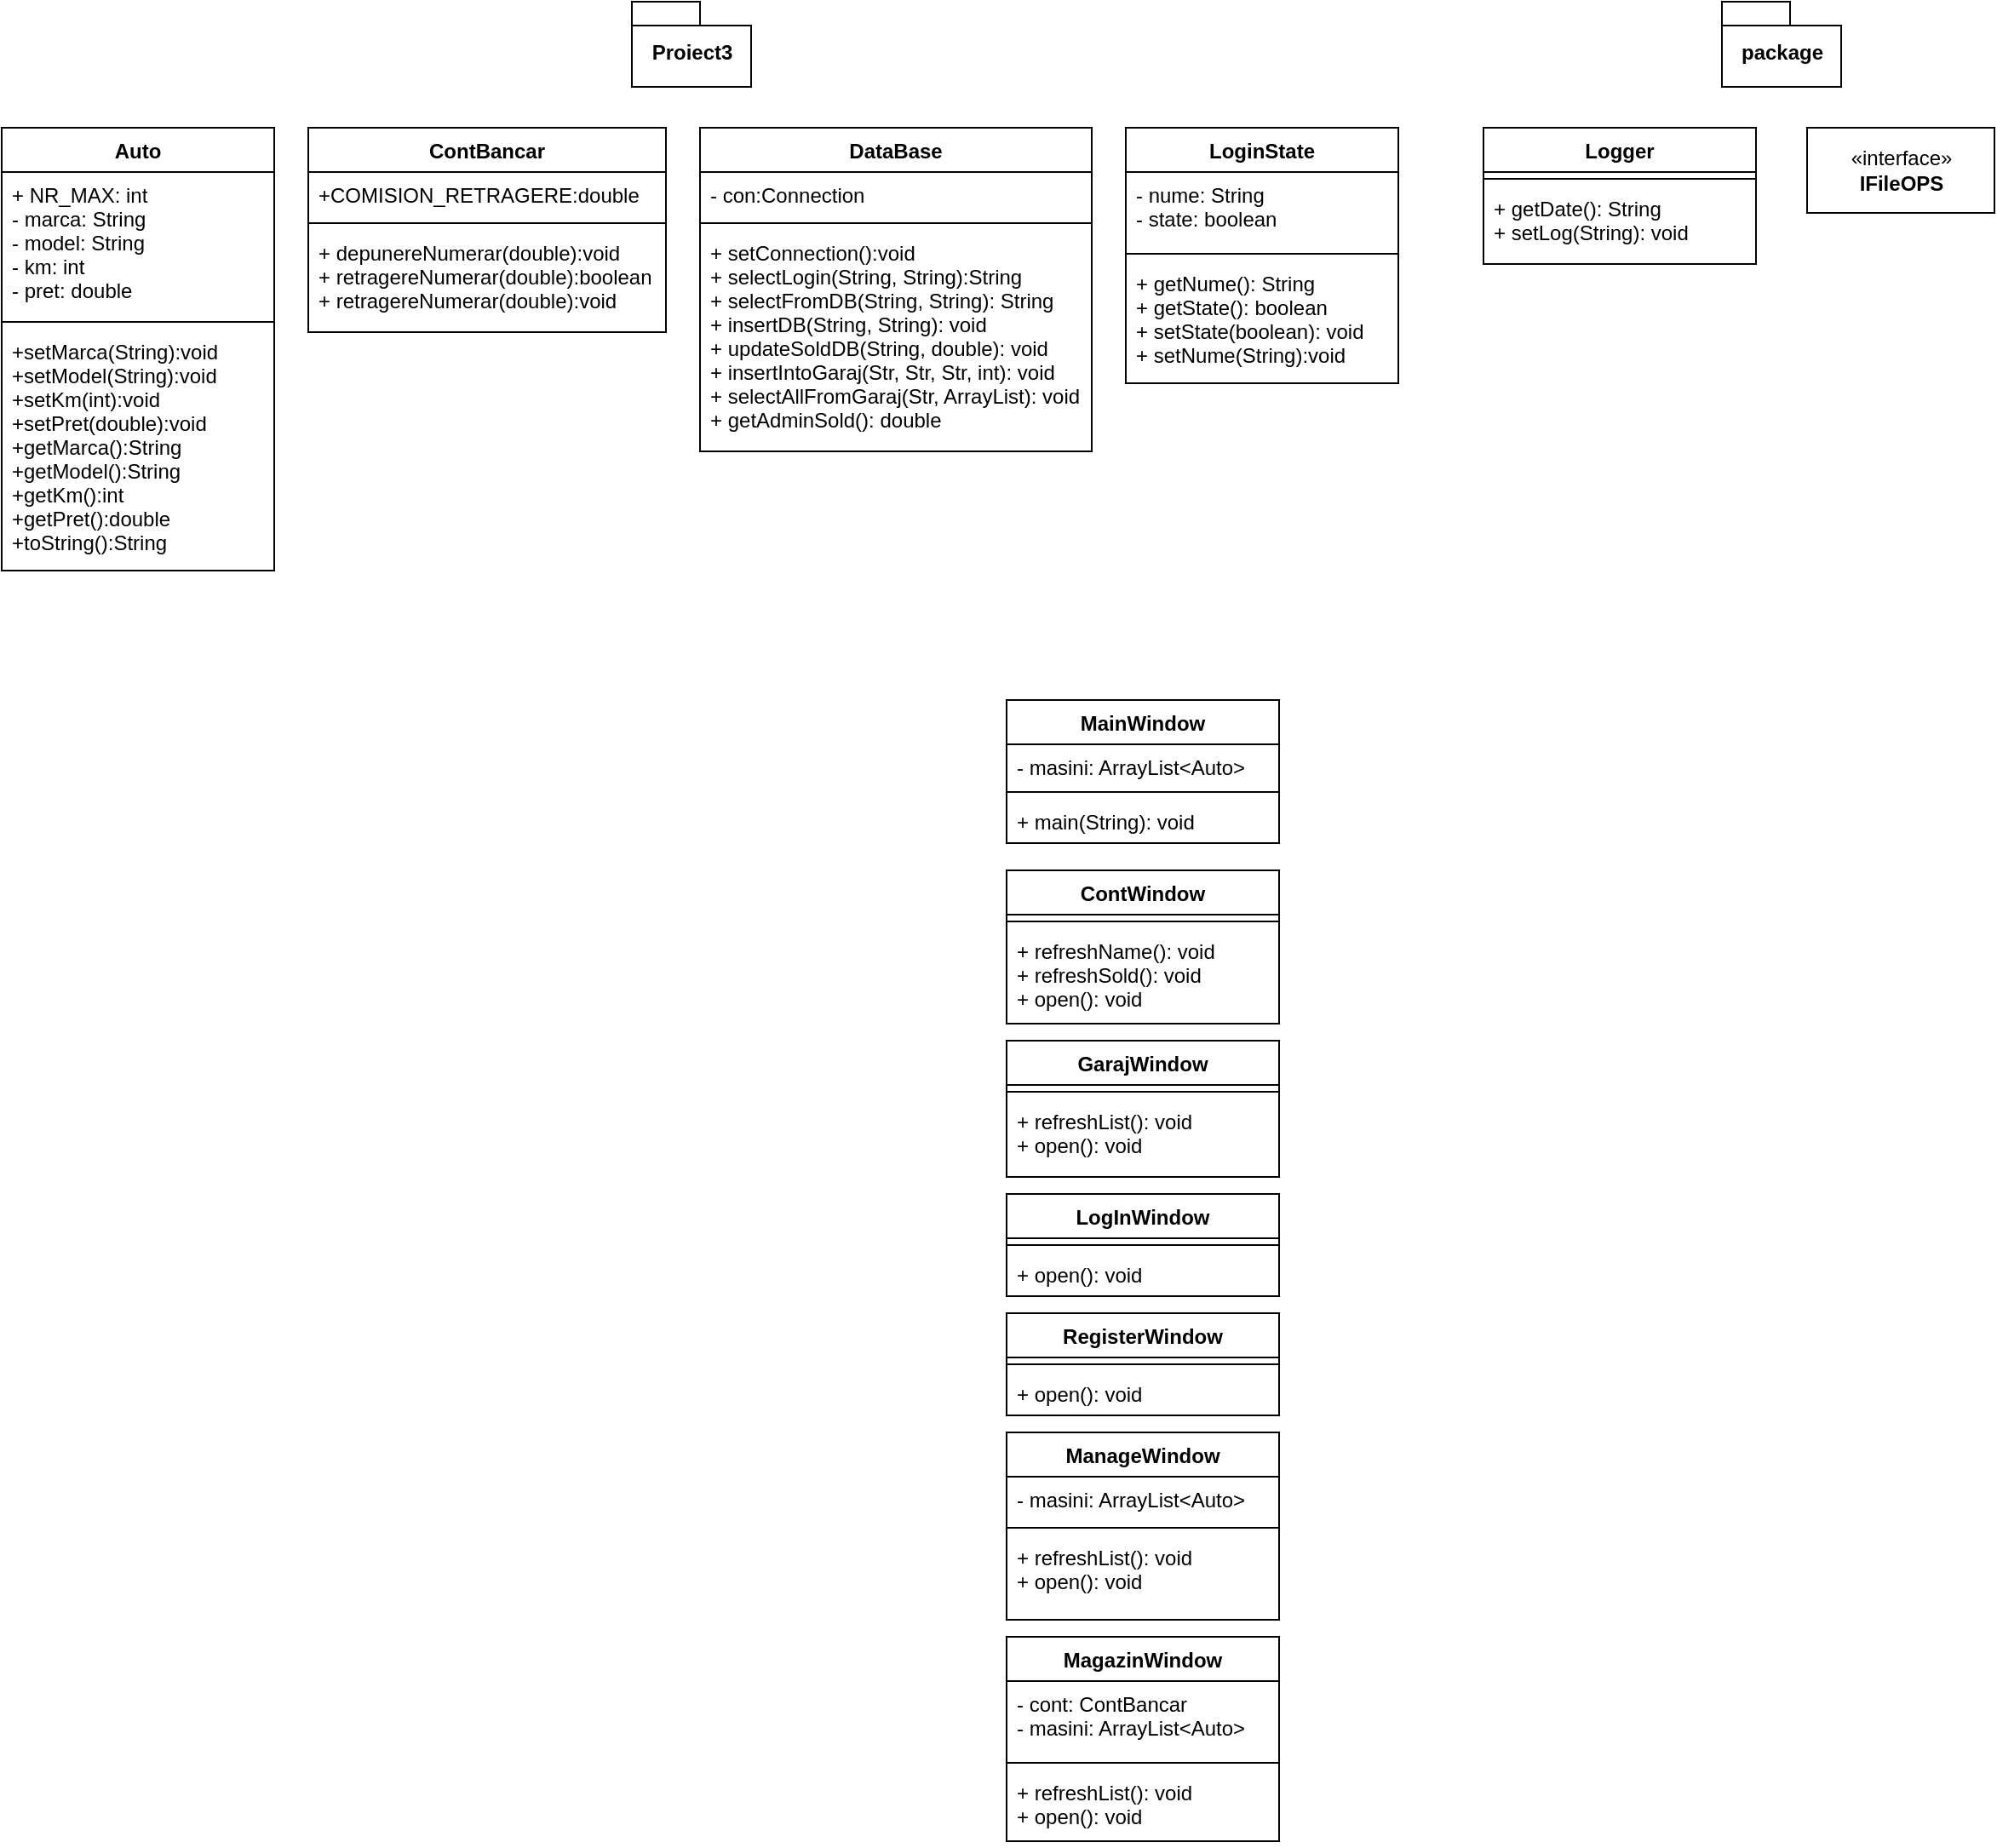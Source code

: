 <mxfile version="20.5.1" type="device"><diagram id="C5RBs43oDa-KdzZeNtuy" name="Page-1"><mxGraphModel dx="2946" dy="1580" grid="1" gridSize="10" guides="1" tooltips="1" connect="1" arrows="1" fold="1" page="1" pageScale="1" pageWidth="1654" pageHeight="2336" math="0" shadow="0"><root><mxCell id="WIyWlLk6GJQsqaUBKTNV-0"/><mxCell id="WIyWlLk6GJQsqaUBKTNV-1" parent="WIyWlLk6GJQsqaUBKTNV-0"/><mxCell id="nyUsXN8uP837efSkf5TV-4" value="Proiect3" style="shape=folder;fontStyle=1;spacingTop=10;tabWidth=40;tabHeight=14;tabPosition=left;html=1;" vertex="1" parent="WIyWlLk6GJQsqaUBKTNV-1"><mxGeometry x="420" y="30" width="70" height="50" as="geometry"/></mxCell><mxCell id="nyUsXN8uP837efSkf5TV-5" value="Auto" style="swimlane;fontStyle=1;align=center;verticalAlign=top;childLayout=stackLayout;horizontal=1;startSize=26;horizontalStack=0;resizeParent=1;resizeParentMax=0;resizeLast=0;collapsible=1;marginBottom=0;" vertex="1" parent="WIyWlLk6GJQsqaUBKTNV-1"><mxGeometry x="50" y="104" width="160" height="260" as="geometry"/></mxCell><mxCell id="nyUsXN8uP837efSkf5TV-6" value="+ NR_MAX: int&#10;- marca: String&#10;- model: String&#10;- km: int&#10;- pret: double" style="text;strokeColor=none;fillColor=none;align=left;verticalAlign=top;spacingLeft=4;spacingRight=4;overflow=hidden;rotatable=0;points=[[0,0.5],[1,0.5]];portConstraint=eastwest;" vertex="1" parent="nyUsXN8uP837efSkf5TV-5"><mxGeometry y="26" width="160" height="84" as="geometry"/></mxCell><mxCell id="nyUsXN8uP837efSkf5TV-7" value="" style="line;strokeWidth=1;fillColor=none;align=left;verticalAlign=middle;spacingTop=-1;spacingLeft=3;spacingRight=3;rotatable=0;labelPosition=right;points=[];portConstraint=eastwest;strokeColor=inherit;" vertex="1" parent="nyUsXN8uP837efSkf5TV-5"><mxGeometry y="110" width="160" height="8" as="geometry"/></mxCell><mxCell id="nyUsXN8uP837efSkf5TV-8" value="+setMarca(String):void&#10;+setModel(String):void&#10;+setKm(int):void&#10;+setPret(double):void&#10;+getMarca():String&#10;+getModel():String&#10;+getKm():int&#10;+getPret():double&#10;+toString():String" style="text;strokeColor=none;fillColor=none;align=left;verticalAlign=top;spacingLeft=4;spacingRight=4;overflow=hidden;rotatable=0;points=[[0,0.5],[1,0.5]];portConstraint=eastwest;" vertex="1" parent="nyUsXN8uP837efSkf5TV-5"><mxGeometry y="118" width="160" height="142" as="geometry"/></mxCell><mxCell id="nyUsXN8uP837efSkf5TV-9" value="ContBancar" style="swimlane;fontStyle=1;align=center;verticalAlign=top;childLayout=stackLayout;horizontal=1;startSize=26;horizontalStack=0;resizeParent=1;resizeParentMax=0;resizeLast=0;collapsible=1;marginBottom=0;" vertex="1" parent="WIyWlLk6GJQsqaUBKTNV-1"><mxGeometry x="230" y="104" width="210" height="120" as="geometry"/></mxCell><mxCell id="nyUsXN8uP837efSkf5TV-10" value="+COMISION_RETRAGERE:double" style="text;strokeColor=none;fillColor=none;align=left;verticalAlign=top;spacingLeft=4;spacingRight=4;overflow=hidden;rotatable=0;points=[[0,0.5],[1,0.5]];portConstraint=eastwest;" vertex="1" parent="nyUsXN8uP837efSkf5TV-9"><mxGeometry y="26" width="210" height="26" as="geometry"/></mxCell><mxCell id="nyUsXN8uP837efSkf5TV-11" value="" style="line;strokeWidth=1;fillColor=none;align=left;verticalAlign=middle;spacingTop=-1;spacingLeft=3;spacingRight=3;rotatable=0;labelPosition=right;points=[];portConstraint=eastwest;strokeColor=inherit;" vertex="1" parent="nyUsXN8uP837efSkf5TV-9"><mxGeometry y="52" width="210" height="8" as="geometry"/></mxCell><mxCell id="nyUsXN8uP837efSkf5TV-12" value="+ depunereNumerar(double):void&#10;+ retragereNumerar(double):boolean&#10;+ retragereNumerar(double):void" style="text;strokeColor=none;fillColor=none;align=left;verticalAlign=top;spacingLeft=4;spacingRight=4;overflow=hidden;rotatable=0;points=[[0,0.5],[1,0.5]];portConstraint=eastwest;" vertex="1" parent="nyUsXN8uP837efSkf5TV-9"><mxGeometry y="60" width="210" height="60" as="geometry"/></mxCell><mxCell id="nyUsXN8uP837efSkf5TV-13" value="DataBase" style="swimlane;fontStyle=1;align=center;verticalAlign=top;childLayout=stackLayout;horizontal=1;startSize=26;horizontalStack=0;resizeParent=1;resizeParentMax=0;resizeLast=0;collapsible=1;marginBottom=0;" vertex="1" parent="WIyWlLk6GJQsqaUBKTNV-1"><mxGeometry x="460" y="104" width="230" height="190" as="geometry"/></mxCell><mxCell id="nyUsXN8uP837efSkf5TV-14" value="- con:Connection" style="text;strokeColor=none;fillColor=none;align=left;verticalAlign=top;spacingLeft=4;spacingRight=4;overflow=hidden;rotatable=0;points=[[0,0.5],[1,0.5]];portConstraint=eastwest;" vertex="1" parent="nyUsXN8uP837efSkf5TV-13"><mxGeometry y="26" width="230" height="26" as="geometry"/></mxCell><mxCell id="nyUsXN8uP837efSkf5TV-15" value="" style="line;strokeWidth=1;fillColor=none;align=left;verticalAlign=middle;spacingTop=-1;spacingLeft=3;spacingRight=3;rotatable=0;labelPosition=right;points=[];portConstraint=eastwest;strokeColor=inherit;" vertex="1" parent="nyUsXN8uP837efSkf5TV-13"><mxGeometry y="52" width="230" height="8" as="geometry"/></mxCell><mxCell id="nyUsXN8uP837efSkf5TV-16" value="+ setConnection():void&#10;+ selectLogin(String, String):String&#10;+ selectFromDB(String, String): String&#10;+ insertDB(String, String): void&#10;+ updateSoldDB(String, double): void&#10;+ insertIntoGaraj(Str, Str, Str, int): void&#10;+ selectAllFromGaraj(Str, ArrayList): void&#10;+ getAdminSold(): double" style="text;strokeColor=none;fillColor=none;align=left;verticalAlign=top;spacingLeft=4;spacingRight=4;overflow=hidden;rotatable=0;points=[[0,0.5],[1,0.5]];portConstraint=eastwest;" vertex="1" parent="nyUsXN8uP837efSkf5TV-13"><mxGeometry y="60" width="230" height="130" as="geometry"/></mxCell><mxCell id="nyUsXN8uP837efSkf5TV-17" value="LoginState" style="swimlane;fontStyle=1;align=center;verticalAlign=top;childLayout=stackLayout;horizontal=1;startSize=26;horizontalStack=0;resizeParent=1;resizeParentMax=0;resizeLast=0;collapsible=1;marginBottom=0;" vertex="1" parent="WIyWlLk6GJQsqaUBKTNV-1"><mxGeometry x="710" y="104" width="160" height="150" as="geometry"/></mxCell><mxCell id="nyUsXN8uP837efSkf5TV-18" value="- nume: String&#10;- state: boolean" style="text;strokeColor=none;fillColor=none;align=left;verticalAlign=top;spacingLeft=4;spacingRight=4;overflow=hidden;rotatable=0;points=[[0,0.5],[1,0.5]];portConstraint=eastwest;" vertex="1" parent="nyUsXN8uP837efSkf5TV-17"><mxGeometry y="26" width="160" height="44" as="geometry"/></mxCell><mxCell id="nyUsXN8uP837efSkf5TV-19" value="" style="line;strokeWidth=1;fillColor=none;align=left;verticalAlign=middle;spacingTop=-1;spacingLeft=3;spacingRight=3;rotatable=0;labelPosition=right;points=[];portConstraint=eastwest;strokeColor=inherit;" vertex="1" parent="nyUsXN8uP837efSkf5TV-17"><mxGeometry y="70" width="160" height="8" as="geometry"/></mxCell><mxCell id="nyUsXN8uP837efSkf5TV-20" value="+ getNume(): String&#10;+ getState(): boolean&#10;+ setState(boolean): void&#10;+ setNume(String):void" style="text;strokeColor=none;fillColor=none;align=left;verticalAlign=top;spacingLeft=4;spacingRight=4;overflow=hidden;rotatable=0;points=[[0,0.5],[1,0.5]];portConstraint=eastwest;" vertex="1" parent="nyUsXN8uP837efSkf5TV-17"><mxGeometry y="78" width="160" height="72" as="geometry"/></mxCell><mxCell id="nyUsXN8uP837efSkf5TV-28" value="package" style="shape=folder;fontStyle=1;spacingTop=10;tabWidth=40;tabHeight=14;tabPosition=left;html=1;strokeColor=default;fontFamily=Helvetica;fontSize=12;fontColor=default;startSize=26;fillColor=default;" vertex="1" parent="WIyWlLk6GJQsqaUBKTNV-1"><mxGeometry x="1060" y="30" width="70" height="50" as="geometry"/></mxCell><mxCell id="nyUsXN8uP837efSkf5TV-33" value="Logger" style="swimlane;fontStyle=1;align=center;verticalAlign=top;childLayout=stackLayout;horizontal=1;startSize=26;horizontalStack=0;resizeParent=1;resizeParentMax=0;resizeLast=0;collapsible=1;marginBottom=0;strokeColor=default;fontFamily=Helvetica;fontSize=12;fontColor=default;fillColor=default;" vertex="1" parent="WIyWlLk6GJQsqaUBKTNV-1"><mxGeometry x="920" y="104" width="160" height="80" as="geometry"/></mxCell><mxCell id="nyUsXN8uP837efSkf5TV-35" value="" style="line;strokeWidth=1;fillColor=none;align=left;verticalAlign=middle;spacingTop=-1;spacingLeft=3;spacingRight=3;rotatable=0;labelPosition=right;points=[];portConstraint=eastwest;strokeColor=inherit;fontFamily=Helvetica;fontSize=12;fontColor=default;startSize=26;" vertex="1" parent="nyUsXN8uP837efSkf5TV-33"><mxGeometry y="26" width="160" height="8" as="geometry"/></mxCell><mxCell id="nyUsXN8uP837efSkf5TV-36" value="+ getDate(): String&#10;+ setLog(String): void" style="text;strokeColor=none;fillColor=none;align=left;verticalAlign=top;spacingLeft=4;spacingRight=4;overflow=hidden;rotatable=0;points=[[0,0.5],[1,0.5]];portConstraint=eastwest;fontFamily=Helvetica;fontSize=12;fontColor=default;startSize=26;" vertex="1" parent="nyUsXN8uP837efSkf5TV-33"><mxGeometry y="34" width="160" height="46" as="geometry"/></mxCell><mxCell id="nyUsXN8uP837efSkf5TV-41" value="«interface»&lt;br&gt;&lt;b&gt;IFileOPS&lt;/b&gt;" style="html=1;strokeColor=default;fontFamily=Helvetica;fontSize=12;fontColor=default;startSize=26;fillColor=default;" vertex="1" parent="WIyWlLk6GJQsqaUBKTNV-1"><mxGeometry x="1110" y="104" width="110" height="50" as="geometry"/></mxCell><mxCell id="nyUsXN8uP837efSkf5TV-42" value="MainWindow" style="swimlane;fontStyle=1;align=center;verticalAlign=top;childLayout=stackLayout;horizontal=1;startSize=26;horizontalStack=0;resizeParent=1;resizeParentMax=0;resizeLast=0;collapsible=1;marginBottom=0;strokeColor=default;fontFamily=Helvetica;fontSize=12;fontColor=default;fillColor=default;" vertex="1" parent="WIyWlLk6GJQsqaUBKTNV-1"><mxGeometry x="640" y="440" width="160" height="84" as="geometry"/></mxCell><mxCell id="nyUsXN8uP837efSkf5TV-43" value="- masini: ArrayList&lt;Auto&gt;&#10;" style="text;strokeColor=none;fillColor=none;align=left;verticalAlign=top;spacingLeft=4;spacingRight=4;overflow=hidden;rotatable=0;points=[[0,0.5],[1,0.5]];portConstraint=eastwest;fontFamily=Helvetica;fontSize=12;fontColor=default;startSize=26;" vertex="1" parent="nyUsXN8uP837efSkf5TV-42"><mxGeometry y="26" width="160" height="24" as="geometry"/></mxCell><mxCell id="nyUsXN8uP837efSkf5TV-44" value="" style="line;strokeWidth=1;fillColor=none;align=left;verticalAlign=middle;spacingTop=-1;spacingLeft=3;spacingRight=3;rotatable=0;labelPosition=right;points=[];portConstraint=eastwest;strokeColor=inherit;fontFamily=Helvetica;fontSize=12;fontColor=default;startSize=26;" vertex="1" parent="nyUsXN8uP837efSkf5TV-42"><mxGeometry y="50" width="160" height="8" as="geometry"/></mxCell><mxCell id="nyUsXN8uP837efSkf5TV-45" value="+ main(String): void" style="text;strokeColor=none;fillColor=none;align=left;verticalAlign=top;spacingLeft=4;spacingRight=4;overflow=hidden;rotatable=0;points=[[0,0.5],[1,0.5]];portConstraint=eastwest;fontFamily=Helvetica;fontSize=12;fontColor=default;startSize=26;" vertex="1" parent="nyUsXN8uP837efSkf5TV-42"><mxGeometry y="58" width="160" height="26" as="geometry"/></mxCell><mxCell id="nyUsXN8uP837efSkf5TV-46" value="ContWindow" style="swimlane;fontStyle=1;align=center;verticalAlign=top;childLayout=stackLayout;horizontal=1;startSize=26;horizontalStack=0;resizeParent=1;resizeParentMax=0;resizeLast=0;collapsible=1;marginBottom=0;strokeColor=default;fontFamily=Helvetica;fontSize=12;fontColor=default;fillColor=default;" vertex="1" parent="WIyWlLk6GJQsqaUBKTNV-1"><mxGeometry x="640" y="540" width="160" height="90" as="geometry"/></mxCell><mxCell id="nyUsXN8uP837efSkf5TV-48" value="" style="line;strokeWidth=1;fillColor=none;align=left;verticalAlign=middle;spacingTop=-1;spacingLeft=3;spacingRight=3;rotatable=0;labelPosition=right;points=[];portConstraint=eastwest;strokeColor=inherit;fontFamily=Helvetica;fontSize=12;fontColor=default;startSize=26;" vertex="1" parent="nyUsXN8uP837efSkf5TV-46"><mxGeometry y="26" width="160" height="8" as="geometry"/></mxCell><mxCell id="nyUsXN8uP837efSkf5TV-49" value="+ refreshName(): void&#10;+ refreshSold(): void&#10;+ open(): void" style="text;strokeColor=none;fillColor=none;align=left;verticalAlign=top;spacingLeft=4;spacingRight=4;overflow=hidden;rotatable=0;points=[[0,0.5],[1,0.5]];portConstraint=eastwest;fontFamily=Helvetica;fontSize=12;fontColor=default;startSize=26;" vertex="1" parent="nyUsXN8uP837efSkf5TV-46"><mxGeometry y="34" width="160" height="56" as="geometry"/></mxCell><mxCell id="nyUsXN8uP837efSkf5TV-50" value="GarajWindow" style="swimlane;fontStyle=1;align=center;verticalAlign=top;childLayout=stackLayout;horizontal=1;startSize=26;horizontalStack=0;resizeParent=1;resizeParentMax=0;resizeLast=0;collapsible=1;marginBottom=0;strokeColor=default;fontFamily=Helvetica;fontSize=12;fontColor=default;fillColor=default;" vertex="1" parent="WIyWlLk6GJQsqaUBKTNV-1"><mxGeometry x="640" y="640" width="160" height="80" as="geometry"/></mxCell><mxCell id="nyUsXN8uP837efSkf5TV-51" value="" style="line;strokeWidth=1;fillColor=none;align=left;verticalAlign=middle;spacingTop=-1;spacingLeft=3;spacingRight=3;rotatable=0;labelPosition=right;points=[];portConstraint=eastwest;strokeColor=inherit;fontFamily=Helvetica;fontSize=12;fontColor=default;startSize=26;" vertex="1" parent="nyUsXN8uP837efSkf5TV-50"><mxGeometry y="26" width="160" height="8" as="geometry"/></mxCell><mxCell id="nyUsXN8uP837efSkf5TV-52" value="+ refreshList(): void&#10;+ open(): void" style="text;strokeColor=none;fillColor=none;align=left;verticalAlign=top;spacingLeft=4;spacingRight=4;overflow=hidden;rotatable=0;points=[[0,0.5],[1,0.5]];portConstraint=eastwest;fontFamily=Helvetica;fontSize=12;fontColor=default;startSize=26;" vertex="1" parent="nyUsXN8uP837efSkf5TV-50"><mxGeometry y="34" width="160" height="46" as="geometry"/></mxCell><mxCell id="nyUsXN8uP837efSkf5TV-53" value="LogInWindow" style="swimlane;fontStyle=1;align=center;verticalAlign=top;childLayout=stackLayout;horizontal=1;startSize=26;horizontalStack=0;resizeParent=1;resizeParentMax=0;resizeLast=0;collapsible=1;marginBottom=0;strokeColor=default;fontFamily=Helvetica;fontSize=12;fontColor=default;fillColor=default;" vertex="1" parent="WIyWlLk6GJQsqaUBKTNV-1"><mxGeometry x="640" y="730" width="160" height="60" as="geometry"/></mxCell><mxCell id="nyUsXN8uP837efSkf5TV-54" value="" style="line;strokeWidth=1;fillColor=none;align=left;verticalAlign=middle;spacingTop=-1;spacingLeft=3;spacingRight=3;rotatable=0;labelPosition=right;points=[];portConstraint=eastwest;strokeColor=inherit;fontFamily=Helvetica;fontSize=12;fontColor=default;startSize=26;" vertex="1" parent="nyUsXN8uP837efSkf5TV-53"><mxGeometry y="26" width="160" height="8" as="geometry"/></mxCell><mxCell id="nyUsXN8uP837efSkf5TV-55" value="+ open(): void" style="text;strokeColor=none;fillColor=none;align=left;verticalAlign=top;spacingLeft=4;spacingRight=4;overflow=hidden;rotatable=0;points=[[0,0.5],[1,0.5]];portConstraint=eastwest;fontFamily=Helvetica;fontSize=12;fontColor=default;startSize=26;" vertex="1" parent="nyUsXN8uP837efSkf5TV-53"><mxGeometry y="34" width="160" height="26" as="geometry"/></mxCell><mxCell id="nyUsXN8uP837efSkf5TV-59" value="RegisterWindow" style="swimlane;fontStyle=1;align=center;verticalAlign=top;childLayout=stackLayout;horizontal=1;startSize=26;horizontalStack=0;resizeParent=1;resizeParentMax=0;resizeLast=0;collapsible=1;marginBottom=0;strokeColor=default;fontFamily=Helvetica;fontSize=12;fontColor=default;fillColor=default;" vertex="1" parent="WIyWlLk6GJQsqaUBKTNV-1"><mxGeometry x="640" y="800" width="160" height="60" as="geometry"/></mxCell><mxCell id="nyUsXN8uP837efSkf5TV-60" value="" style="line;strokeWidth=1;fillColor=none;align=left;verticalAlign=middle;spacingTop=-1;spacingLeft=3;spacingRight=3;rotatable=0;labelPosition=right;points=[];portConstraint=eastwest;strokeColor=inherit;fontFamily=Helvetica;fontSize=12;fontColor=default;startSize=26;" vertex="1" parent="nyUsXN8uP837efSkf5TV-59"><mxGeometry y="26" width="160" height="8" as="geometry"/></mxCell><mxCell id="nyUsXN8uP837efSkf5TV-61" value="+ open(): void" style="text;strokeColor=none;fillColor=none;align=left;verticalAlign=top;spacingLeft=4;spacingRight=4;overflow=hidden;rotatable=0;points=[[0,0.5],[1,0.5]];portConstraint=eastwest;fontFamily=Helvetica;fontSize=12;fontColor=default;startSize=26;" vertex="1" parent="nyUsXN8uP837efSkf5TV-59"><mxGeometry y="34" width="160" height="26" as="geometry"/></mxCell><mxCell id="nyUsXN8uP837efSkf5TV-69" value="ManageWindow" style="swimlane;fontStyle=1;align=center;verticalAlign=top;childLayout=stackLayout;horizontal=1;startSize=26;horizontalStack=0;resizeParent=1;resizeParentMax=0;resizeLast=0;collapsible=1;marginBottom=0;strokeColor=default;fontFamily=Helvetica;fontSize=12;fontColor=default;fillColor=default;" vertex="1" parent="WIyWlLk6GJQsqaUBKTNV-1"><mxGeometry x="640" y="870" width="160" height="110" as="geometry"/></mxCell><mxCell id="nyUsXN8uP837efSkf5TV-70" value="- masini: ArrayList&lt;Auto&gt;" style="text;strokeColor=none;fillColor=none;align=left;verticalAlign=top;spacingLeft=4;spacingRight=4;overflow=hidden;rotatable=0;points=[[0,0.5],[1,0.5]];portConstraint=eastwest;fontFamily=Helvetica;fontSize=12;fontColor=default;startSize=26;" vertex="1" parent="nyUsXN8uP837efSkf5TV-69"><mxGeometry y="26" width="160" height="26" as="geometry"/></mxCell><mxCell id="nyUsXN8uP837efSkf5TV-71" value="" style="line;strokeWidth=1;fillColor=none;align=left;verticalAlign=middle;spacingTop=-1;spacingLeft=3;spacingRight=3;rotatable=0;labelPosition=right;points=[];portConstraint=eastwest;strokeColor=inherit;fontFamily=Helvetica;fontSize=12;fontColor=default;startSize=26;" vertex="1" parent="nyUsXN8uP837efSkf5TV-69"><mxGeometry y="52" width="160" height="8" as="geometry"/></mxCell><mxCell id="nyUsXN8uP837efSkf5TV-72" value="+ refreshList(): void&#10;+ open(): void" style="text;strokeColor=none;fillColor=none;align=left;verticalAlign=top;spacingLeft=4;spacingRight=4;overflow=hidden;rotatable=0;points=[[0,0.5],[1,0.5]];portConstraint=eastwest;fontFamily=Helvetica;fontSize=12;fontColor=default;startSize=26;" vertex="1" parent="nyUsXN8uP837efSkf5TV-69"><mxGeometry y="60" width="160" height="50" as="geometry"/></mxCell><mxCell id="nyUsXN8uP837efSkf5TV-73" value="MagazinWindow" style="swimlane;fontStyle=1;align=center;verticalAlign=top;childLayout=stackLayout;horizontal=1;startSize=26;horizontalStack=0;resizeParent=1;resizeParentMax=0;resizeLast=0;collapsible=1;marginBottom=0;strokeColor=default;fontFamily=Helvetica;fontSize=12;fontColor=default;fillColor=default;" vertex="1" parent="WIyWlLk6GJQsqaUBKTNV-1"><mxGeometry x="640" y="990" width="160" height="120" as="geometry"/></mxCell><mxCell id="nyUsXN8uP837efSkf5TV-74" value="- cont: ContBancar&#10;- masini: ArrayList&lt;Auto&gt;" style="text;strokeColor=none;fillColor=none;align=left;verticalAlign=top;spacingLeft=4;spacingRight=4;overflow=hidden;rotatable=0;points=[[0,0.5],[1,0.5]];portConstraint=eastwest;fontFamily=Helvetica;fontSize=12;fontColor=default;startSize=26;" vertex="1" parent="nyUsXN8uP837efSkf5TV-73"><mxGeometry y="26" width="160" height="44" as="geometry"/></mxCell><mxCell id="nyUsXN8uP837efSkf5TV-75" value="" style="line;strokeWidth=1;fillColor=none;align=left;verticalAlign=middle;spacingTop=-1;spacingLeft=3;spacingRight=3;rotatable=0;labelPosition=right;points=[];portConstraint=eastwest;strokeColor=inherit;fontFamily=Helvetica;fontSize=12;fontColor=default;startSize=26;" vertex="1" parent="nyUsXN8uP837efSkf5TV-73"><mxGeometry y="70" width="160" height="8" as="geometry"/></mxCell><mxCell id="nyUsXN8uP837efSkf5TV-76" value="+ refreshList(): void&#10;+ open(): void" style="text;strokeColor=none;fillColor=none;align=left;verticalAlign=top;spacingLeft=4;spacingRight=4;overflow=hidden;rotatable=0;points=[[0,0.5],[1,0.5]];portConstraint=eastwest;fontFamily=Helvetica;fontSize=12;fontColor=default;startSize=26;" vertex="1" parent="nyUsXN8uP837efSkf5TV-73"><mxGeometry y="78" width="160" height="42" as="geometry"/></mxCell></root></mxGraphModel></diagram></mxfile>